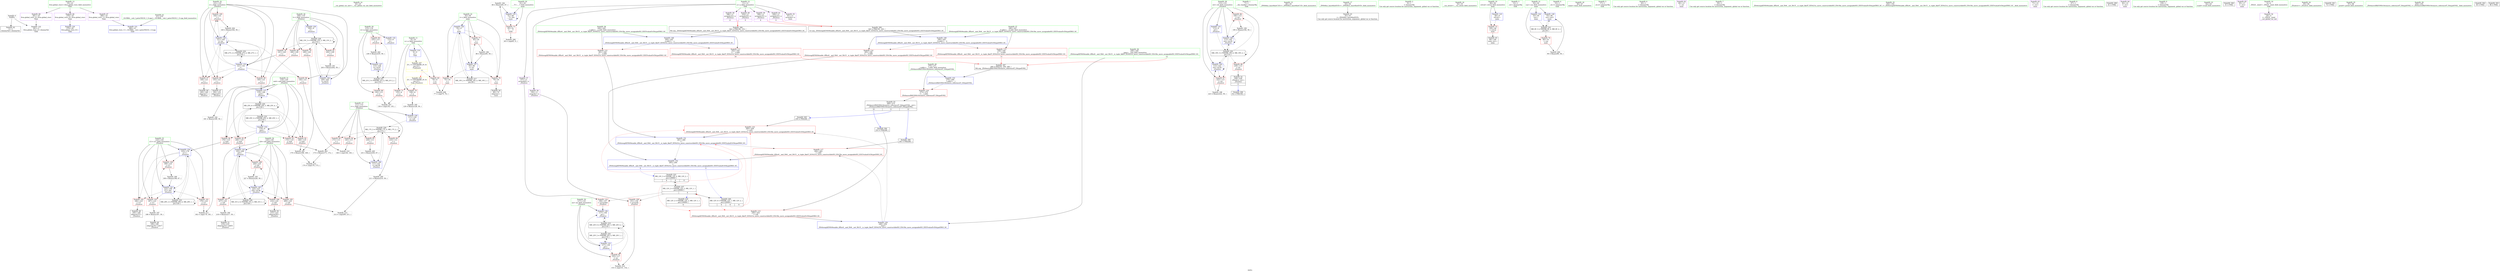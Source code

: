 digraph "SVFG" {
	label="SVFG";

	Node0x557ee43d3480 [shape=record,color=grey,label="{NodeID: 0\nNullPtr}"];
	Node0x557ee43d3480 -> Node0x557ee43f6920[style=solid];
	Node0x557ee43d3480 -> Node0x557ee43fcbe0[style=solid];
	Node0x557ee43f6f30 [shape=record,color=red,label="{NodeID: 97\n148\<--121\n\<--i\n_Z5solvev\n}"];
	Node0x557ee43f6f30 -> Node0x557ee43f6cc0[style=solid];
	Node0x557ee43e25d0 [shape=record,color=green,label="{NodeID: 14\n24\<--25\n__cxx_global_var_init\<--__cxx_global_var_init_field_insensitive\n}"];
	Node0x557ee43fa9d0 [shape=record,color=grey,label="{NodeID: 194\n66 = Binary(65, 67, )\n}"];
	Node0x557ee43fa9d0 -> Node0x557ee43fce80[style=solid];
	Node0x557ee43f7a90 [shape=record,color=red,label="{NodeID: 111\n252\<--244\n\<--__a.addr\n_ZSt4swapIiENSt9enable_ifIXsr6__and_ISt6__not_ISt15__is_tuple_likeIT_EESt21is_move_constructibleIS3_ESt18is_move_assignableIS3_EEE5valueEvE4typeERS3_SC_\n|{<s0>10}}"];
	Node0x557ee43f7a90:s0 -> Node0x557ee44290b0[style=solid,color=red];
	Node0x557ee43f5d30 [shape=record,color=green,label="{NodeID: 28\n113\<--114\nret\<--ret_field_insensitive\n_Z5solvev\n}"];
	Node0x557ee43f5d30 -> Node0x557ee43f9df0[style=solid];
	Node0x557ee43f5d30 -> Node0x557ee43f9ec0[style=solid];
	Node0x557ee43f5d30 -> Node0x557ee43f9f90[style=solid];
	Node0x557ee43f5d30 -> Node0x557ee43fd360[style=solid];
	Node0x557ee43f5d30 -> Node0x557ee43fdab0[style=solid];
	Node0x557ee43f5d30 -> Node0x557ee43fddf0[style=solid];
	Node0x557ee4403320 [shape=record,color=grey,label="{NodeID: 208\n69 = cmp(65, 9, )\n}"];
	Node0x557ee43fce80 [shape=record,color=blue,label="{NodeID: 125\n51\<--66\n___T\<--dec\nmain\n}"];
	Node0x557ee43fce80 -> Node0x557ee43f9360[style=dashed];
	Node0x557ee43fce80 -> Node0x557ee43fce80[style=dashed];
	Node0x557ee43f6920 [shape=record,color=black,label="{NodeID: 42\n2\<--3\ndummyVal\<--dummyVal\n}"];
	Node0x557ee4426cf0 [shape=record,color=black,label="{NodeID: 305\n259 = PHI(268, )\n}"];
	Node0x557ee4426cf0 -> Node0x557ee43fc670[style=solid];
	Node0x557ee43fd9e0 [shape=record,color=blue,label="{NodeID: 139\n123\<--176\ni11\<--\n_Z5solvev\n}"];
	Node0x557ee43fd9e0 -> Node0x557ee43f7270[style=dashed];
	Node0x557ee43fd9e0 -> Node0x557ee43f7340[style=dashed];
	Node0x557ee43fd9e0 -> Node0x557ee43f7410[style=dashed];
	Node0x557ee43fd9e0 -> Node0x557ee43f74e0[style=dashed];
	Node0x557ee43fd9e0 -> Node0x557ee43fdb80[style=dashed];
	Node0x557ee43fd9e0 -> Node0x557ee4411d20[style=dashed];
	Node0x557ee43f8500 [shape=record,color=purple,label="{NodeID: 56\n150\<--11\narrayidx\<--x\n_Z5solvev\n}"];
	Node0x557ee43f8500 -> Node0x557ee43f78f0[style=solid];
	Node0x557ee4412220 [shape=record,color=black,label="{NodeID: 236\nMR_31V_2 = PHI(MR_31V_3, MR_31V_1, )\npts\{126 \}\n}"];
	Node0x557ee4412220 -> Node0x557ee43fdd20[style=dashed];
	Node0x557ee4412220 -> Node0x557ee4412220[style=dashed];
	Node0x557ee43fe540 [shape=record,color=blue,label="{NodeID: 153\n270\<--269\n__t.addr\<--__t\n_ZSt4moveIRiEONSt16remove_referenceIT_E4typeEOS2_\n}"];
	Node0x557ee43fe540 -> Node0x557ee43fc810[style=dashed];
	Node0x557ee43f90f0 [shape=record,color=red,label="{NodeID: 70\n128\<--8\n\<--n\n_Z5solvev\n}"];
	Node0x557ee43f90f0 -> Node0x557ee43fab50[style=solid];
	Node0x557ee43f9c50 [shape=record,color=red,label="{NodeID: 84\n210\<--111\n\<--r\n_Z5solvev\n}"];
	Node0x557ee43f9c50 -> Node0x557ee43fb2d0[style=solid];
	Node0x557ee43d3a70 [shape=record,color=green,label="{NodeID: 1\n7\<--1\n__dso_handle\<--dummyObj\nGlob }"];
	Node0x557ee43f7000 [shape=record,color=red,label="{NodeID: 98\n155\<--121\n\<--i\n_Z5solvev\n}"];
	Node0x557ee43f7000 -> Node0x557ee43f6d90[style=solid];
	Node0x557ee43f5180 [shape=record,color=green,label="{NodeID: 15\n28\<--29\n_ZNSt8ios_base4InitC1Ev\<--_ZNSt8ios_base4InitC1Ev_field_insensitive\n}"];
	Node0x557ee43fab50 [shape=record,color=grey,label="{NodeID: 195\n129 = Binary(128, 59, )\n}"];
	Node0x557ee43fab50 -> Node0x557ee43fd290[style=solid];
	Node0x557ee43f7b60 [shape=record,color=red,label="{NodeID: 112\n261\<--244\n\<--__a.addr\n_ZSt4swapIiENSt9enable_ifIXsr6__and_ISt6__not_ISt15__is_tuple_likeIT_EESt21is_move_constructibleIS3_ESt18is_move_assignableIS3_EEE5valueEvE4typeERS3_SC_\n}"];
	Node0x557ee43f7b60 -> Node0x557ee43fe3a0[style=solid];
	Node0x557ee43f5e00 [shape=record,color=green,label="{NodeID: 29\n115\<--116\nii\<--ii_field_insensitive\n_Z5solvev\n}"];
	Node0x557ee43f5e00 -> Node0x557ee43fa060[style=solid];
	Node0x557ee43f5e00 -> Node0x557ee43fa130[style=solid];
	Node0x557ee43f5e00 -> Node0x557ee43fd430[style=solid];
	Node0x557ee43f5e00 -> Node0x557ee43fe060[style=solid];
	Node0x557ee44034a0 [shape=record,color=grey,label="{NodeID: 209\n77 = cmp(75, 76, )\n}"];
	Node0x557ee43fcf50 [shape=record,color=blue,label="{NodeID: 126\n55\<--9\ni\<--\nmain\n}"];
	Node0x557ee43fcf50 -> Node0x557ee43f9500[style=dashed];
	Node0x557ee43fcf50 -> Node0x557ee43f95d0[style=dashed];
	Node0x557ee43fcf50 -> Node0x557ee43f96a0[style=dashed];
	Node0x557ee43fcf50 -> Node0x557ee43fd020[style=dashed];
	Node0x557ee43fcf50 -> Node0x557ee440bf20[style=dashed];
	Node0x557ee43f6a20 [shape=record,color=black,label="{NodeID: 43\n32\<--33\n\<--_ZNSt8ios_base4InitD1Ev\nCan only get source location for instruction, argument, global var or function.}"];
	Node0x557ee4428fe0 [shape=record,color=black,label="{NodeID: 306\n263 = PHI(268, )\n}"];
	Node0x557ee4428fe0 -> Node0x557ee43fc740[style=solid];
	Node0x557ee440dd20 [shape=record,color=black,label="{NodeID: 223\nMR_12V_3 = PHI(MR_12V_4, MR_12V_2, )\npts\{120000 \}\n|{|<s1>8|<s2>8|<s3>8}}"];
	Node0x557ee440dd20 -> Node0x557ee4412720[style=dashed];
	Node0x557ee440dd20:s1 -> Node0x557ee43f7dd0[style=dashed,color=red];
	Node0x557ee440dd20:s2 -> Node0x557ee43fc670[style=dashed,color=red];
	Node0x557ee440dd20:s3 -> Node0x557ee43fe3a0[style=dashed,color=red];
	Node0x557ee43fdab0 [shape=record,color=blue,label="{NodeID: 140\n113\<--195\nret\<--inc20\n_Z5solvev\n}"];
	Node0x557ee43fdab0 -> Node0x557ee43f9df0[style=dashed];
	Node0x557ee43fdab0 -> Node0x557ee43fdab0[style=dashed];
	Node0x557ee43fdab0 -> Node0x557ee4410020[style=dashed];
	Node0x557ee43f85d0 [shape=record,color=purple,label="{NodeID: 57\n157\<--11\narrayidx6\<--x\n_Z5solvev\n}"];
	Node0x557ee43f85d0 -> Node0x557ee43f79c0[style=solid];
	Node0x557ee4412720 [shape=record,color=black,label="{NodeID: 237\nMR_12V_2 = PHI(MR_12V_5, MR_12V_1, )\npts\{120000 \}\n|{|<s4>6}}"];
	Node0x557ee4412720 -> Node0x557ee43f78f0[style=dashed];
	Node0x557ee4412720 -> Node0x557ee43f79c0[style=dashed];
	Node0x557ee4412720 -> Node0x557ee440dd20[style=dashed];
	Node0x557ee4412720 -> Node0x557ee4413620[style=dashed];
	Node0x557ee4412720:s4 -> Node0x557ee440c420[style=dashed,color=blue];
	Node0x557ee43f91c0 [shape=record,color=red,label="{NodeID: 71\n135\<--8\n\<--n\n_Z5solvev\n}"];
	Node0x557ee43f91c0 -> Node0x557ee44031a0[style=solid];
	Node0x557ee43f9d20 [shape=record,color=red,label="{NodeID: 85\n230\<--111\n\<--r\n_Z5solvev\n}"];
	Node0x557ee43f9d20 -> Node0x557ee4402ea0[style=solid];
	Node0x557ee43d3b00 [shape=record,color=green,label="{NodeID: 2\n9\<--1\n\<--dummyObj\nCan only get source location for instruction, argument, global var or function.}"];
	Node0x557ee43f70d0 [shape=record,color=red,label="{NodeID: 99\n160\<--121\n\<--i\n_Z5solvev\n}"];
	Node0x557ee43f70d0 -> Node0x557ee43fd840[style=solid];
	Node0x557ee43f5250 [shape=record,color=green,label="{NodeID: 16\n34\<--35\n__cxa_atexit\<--__cxa_atexit_field_insensitive\n}"];
	Node0x557ee43facd0 [shape=record,color=grey,label="{NodeID: 196\n86 = Binary(85, 59, )\n}"];
	Node0x557ee43facd0 -> Node0x557ee43fd020[style=solid];
	Node0x557ee43f7c30 [shape=record,color=red,label="{NodeID: 113\n258\<--246\n\<--__b.addr\n_ZSt4swapIiENSt9enable_ifIXsr6__and_ISt6__not_ISt15__is_tuple_likeIT_EESt21is_move_constructibleIS3_ESt18is_move_assignableIS3_EEE5valueEvE4typeERS3_SC_\n|{<s0>11}}"];
	Node0x557ee43f7c30:s0 -> Node0x557ee44290b0[style=solid,color=red];
	Node0x557ee43f5ed0 [shape=record,color=green,label="{NodeID: 30\n117\<--118\nmi\<--mi_field_insensitive\n_Z5solvev\n}"];
	Node0x557ee43f5ed0 -> Node0x557ee43fa200[style=solid];
	Node0x557ee43f5ed0 -> Node0x557ee43fd500[style=solid];
	Node0x557ee43f5ed0 -> Node0x557ee43fd770[style=solid];
	Node0x557ee4403620 [shape=record,color=grey,label="{NodeID: 210\n146 = cmp(144, 145, )\n}"];
	Node0x557ee43fd020 [shape=record,color=blue,label="{NodeID: 127\n55\<--86\ni\<--inc\nmain\n}"];
	Node0x557ee43fd020 -> Node0x557ee43f9500[style=dashed];
	Node0x557ee43fd020 -> Node0x557ee43f95d0[style=dashed];
	Node0x557ee43fd020 -> Node0x557ee43f96a0[style=dashed];
	Node0x557ee43fd020 -> Node0x557ee43fd020[style=dashed];
	Node0x557ee43fd020 -> Node0x557ee440bf20[style=dashed];
	Node0x557ee43f6b20 [shape=record,color=black,label="{NodeID: 44\n80\<--79\nidxprom\<--\nmain\n}"];
	Node0x557ee44290b0 [shape=record,color=black,label="{NodeID: 307\n269 = PHI(252, 258, 248, )\n0th arg _ZSt4moveIRiEONSt16remove_referenceIT_E4typeEOS2_ }"];
	Node0x557ee44290b0 -> Node0x557ee43fe540[style=solid];
	Node0x557ee43fdb80 [shape=record,color=blue,label="{NodeID: 141\n123\<--199\ni11\<--dec\n_Z5solvev\n}"];
	Node0x557ee43fdb80 -> Node0x557ee43f7270[style=dashed];
	Node0x557ee43fdb80 -> Node0x557ee43f7340[style=dashed];
	Node0x557ee43fdb80 -> Node0x557ee43f7410[style=dashed];
	Node0x557ee43fdb80 -> Node0x557ee43f74e0[style=dashed];
	Node0x557ee43fdb80 -> Node0x557ee43fdb80[style=dashed];
	Node0x557ee43fdb80 -> Node0x557ee4411d20[style=dashed];
	Node0x557ee43f86a0 [shape=record,color=purple,label="{NodeID: 58\n186\<--11\narrayidx16\<--x\n_Z5solvev\n|{<s0>8}}"];
	Node0x557ee43f86a0:s0 -> Node0x557ee4429360[style=solid,color=red];
	Node0x557ee43f9290 [shape=record,color=red,label="{NodeID: 72\n100\<--49\n\<--retval\nmain\n}"];
	Node0x557ee43f9290 -> Node0x557ee43f6bf0[style=solid];
	Node0x557ee43f9df0 [shape=record,color=red,label="{NodeID: 86\n194\<--113\n\<--ret\n_Z5solvev\n}"];
	Node0x557ee43f9df0 -> Node0x557ee43fb150[style=solid];
	Node0x557ee43e7be0 [shape=record,color=green,label="{NodeID: 3\n13\<--1\n.str\<--dummyObj\nGlob }"];
	Node0x557ee43f71a0 [shape=record,color=red,label="{NodeID: 100\n164\<--121\n\<--i\n_Z5solvev\n}"];
	Node0x557ee43f71a0 -> Node0x557ee4402d20[style=solid];
	Node0x557ee43f5350 [shape=record,color=green,label="{NodeID: 17\n33\<--39\n_ZNSt8ios_base4InitD1Ev\<--_ZNSt8ios_base4InitD1Ev_field_insensitive\n}"];
	Node0x557ee43f5350 -> Node0x557ee43f6a20[style=solid];
	Node0x557ee43fae50 [shape=record,color=grey,label="{NodeID: 197\n188 = Binary(187, 59, )\n}"];
	Node0x557ee43fae50 -> Node0x557ee43f7f50[style=solid];
	Node0x557ee43f7d00 [shape=record,color=red,label="{NodeID: 114\n265\<--246\n\<--__b.addr\n_ZSt4swapIiENSt9enable_ifIXsr6__and_ISt6__not_ISt15__is_tuple_likeIT_EESt21is_move_constructibleIS3_ESt18is_move_assignableIS3_EEE5valueEvE4typeERS3_SC_\n}"];
	Node0x557ee43f7d00 -> Node0x557ee43fe470[style=solid];
	Node0x557ee43f5fa0 [shape=record,color=green,label="{NodeID: 31\n119\<--120\nmid\<--mid_field_insensitive\n_Z5solvev\n}"];
	Node0x557ee43f5fa0 -> Node0x557ee43fa2d0[style=solid];
	Node0x557ee43f5fa0 -> Node0x557ee43fa3a0[style=solid];
	Node0x557ee43f5fa0 -> Node0x557ee43fa470[style=solid];
	Node0x557ee43f5fa0 -> Node0x557ee43fa540[style=solid];
	Node0x557ee43f5fa0 -> Node0x557ee43fd5d0[style=solid];
	Node0x557ee43f5fa0 -> Node0x557ee43fd840[style=solid];
	Node0x557ee44037a0 [shape=record,color=grey,label="{NodeID: 211\n182 = cmp(179, 181, )\n}"];
	Node0x557ee43fd0f0 [shape=record,color=blue,label="{NodeID: 128\n53\<--90\ncas\<--inc3\nmain\n}"];
	Node0x557ee43fd0f0 -> Node0x557ee440ba20[style=dashed];
	Node0x557ee43f6bf0 [shape=record,color=black,label="{NodeID: 45\n48\<--100\nmain_ret\<--\nmain\n}"];
	Node0x557ee4429360 [shape=record,color=black,label="{NodeID: 308\n242 = PHI(186, 216, )\n0th arg _ZSt4swapIiENSt9enable_ifIXsr6__and_ISt6__not_ISt15__is_tuple_likeIT_EESt21is_move_constructibleIS3_ESt18is_move_assignableIS3_EEE5valueEvE4typeERS3_SC_ }"];
	Node0x557ee4429360 -> Node0x557ee43fe130[style=solid];
	Node0x557ee43fdc50 [shape=record,color=blue,label="{NodeID: 142\n109\<--203\nl\<--inc23\n_Z5solvev\n}"];
	Node0x557ee43fdc50 -> Node0x557ee440f620[style=dashed];
	Node0x557ee43f8770 [shape=record,color=purple,label="{NodeID: 59\n190\<--11\narrayidx19\<--x\n_Z5solvev\n|{<s0>8}}"];
	Node0x557ee43f8770:s0 -> Node0x557ee44294b0[style=solid,color=red];
	Node0x557ee43f9360 [shape=record,color=red,label="{NodeID: 73\n65\<--51\n\<--___T\nmain\n}"];
	Node0x557ee43f9360 -> Node0x557ee43fa9d0[style=solid];
	Node0x557ee43f9360 -> Node0x557ee4403320[style=solid];
	Node0x557ee4416740 [shape=record,color=yellow,style=double,label="{NodeID: 253\n2V_1 = ENCHI(MR_2V_0)\npts\{10 \}\nFun[_Z5solvev]}"];
	Node0x557ee4416740 -> Node0x557ee43f90f0[style=dashed];
	Node0x557ee4416740 -> Node0x557ee43f91c0[style=dashed];
	Node0x557ee43f9ec0 [shape=record,color=red,label="{NodeID: 87\n222\<--113\n\<--ret\n_Z5solvev\n}"];
	Node0x557ee43f9ec0 -> Node0x557ee43fafd0[style=solid];
	Node0x557ee43e7c70 [shape=record,color=green,label="{NodeID: 4\n15\<--1\n.str.1\<--dummyObj\nGlob }"];
	Node0x557ee43f7270 [shape=record,color=red,label="{NodeID: 101\n179\<--123\n\<--i11\n_Z5solvev\n}"];
	Node0x557ee43f7270 -> Node0x557ee44037a0[style=solid];
	Node0x557ee43f5450 [shape=record,color=green,label="{NodeID: 18\n46\<--47\nmain\<--main_field_insensitive\n}"];
	Node0x557ee43fafd0 [shape=record,color=grey,label="{NodeID: 198\n223 = Binary(222, 59, )\n}"];
	Node0x557ee43fafd0 -> Node0x557ee43fddf0[style=solid];
	Node0x557ee43f7dd0 [shape=record,color=red,label="{NodeID: 115\n256\<--253\n\<--call\n_ZSt4swapIiENSt9enable_ifIXsr6__and_ISt6__not_ISt15__is_tuple_likeIT_EESt21is_move_constructibleIS3_ESt18is_move_assignableIS3_EEE5valueEvE4typeERS3_SC_\n}"];
	Node0x557ee43f7dd0 -> Node0x557ee43fe2d0[style=solid];
	Node0x557ee43f6070 [shape=record,color=green,label="{NodeID: 32\n121\<--122\ni\<--i_field_insensitive\n_Z5solvev\n}"];
	Node0x557ee43f6070 -> Node0x557ee43f6e60[style=solid];
	Node0x557ee43f6070 -> Node0x557ee43f6f30[style=solid];
	Node0x557ee43f6070 -> Node0x557ee43f7000[style=solid];
	Node0x557ee43f6070 -> Node0x557ee43f70d0[style=solid];
	Node0x557ee43f6070 -> Node0x557ee43f71a0[style=solid];
	Node0x557ee43f6070 -> Node0x557ee43fd6a0[style=solid];
	Node0x557ee43f6070 -> Node0x557ee43fd910[style=solid];
	Node0x557ee4403920 [shape=record,color=grey,label="{NodeID: 212\n174 = cmp(170, 173, )\n}"];
	Node0x557ee43fd1c0 [shape=record,color=blue,label="{NodeID: 129\n109\<--9\nl\<--\n_Z5solvev\n}"];
	Node0x557ee43fd1c0 -> Node0x557ee440f620[style=dashed];
	Node0x557ee43f6cc0 [shape=record,color=black,label="{NodeID: 46\n149\<--148\nidxprom\<--\n_Z5solvev\n}"];
	Node0x557ee44294b0 [shape=record,color=black,label="{NodeID: 309\n243 = PHI(190, 220, )\n1st arg _ZSt4swapIiENSt9enable_ifIXsr6__and_ISt6__not_ISt15__is_tuple_likeIT_EESt21is_move_constructibleIS3_ESt18is_move_assignableIS3_EEE5valueEvE4typeERS3_SC_ }"];
	Node0x557ee44294b0 -> Node0x557ee43fe200[style=solid];
	Node0x557ee43fdd20 [shape=record,color=blue,label="{NodeID: 143\n125\<--206\ni24\<--\n_Z5solvev\n}"];
	Node0x557ee43fdd20 -> Node0x557ee43f75b0[style=dashed];
	Node0x557ee43fdd20 -> Node0x557ee43f7680[style=dashed];
	Node0x557ee43fdd20 -> Node0x557ee43f7750[style=dashed];
	Node0x557ee43fdd20 -> Node0x557ee43f7820[style=dashed];
	Node0x557ee43fdd20 -> Node0x557ee43fdec0[style=dashed];
	Node0x557ee43fdd20 -> Node0x557ee4412220[style=dashed];
	Node0x557ee43f8840 [shape=record,color=purple,label="{NodeID: 60\n216\<--11\narrayidx30\<--x\n_Z5solvev\n|{<s0>9}}"];
	Node0x557ee43f8840:s0 -> Node0x557ee4429360[style=solid,color=red];
	Node0x557ee4413620 [shape=record,color=black,label="{NodeID: 240\nMR_12V_6 = PHI(MR_12V_7, MR_12V_2, )\npts\{120000 \}\n|{|<s1>9|<s2>9|<s3>9}}"];
	Node0x557ee4413620 -> Node0x557ee4412720[style=dashed];
	Node0x557ee4413620:s1 -> Node0x557ee43f7dd0[style=dashed,color=red];
	Node0x557ee4413620:s2 -> Node0x557ee43fc670[style=dashed,color=red];
	Node0x557ee4413620:s3 -> Node0x557ee43fe3a0[style=dashed,color=red];
	Node0x557ee43f9430 [shape=record,color=red,label="{NodeID: 74\n89\<--53\n\<--cas\nmain\n}"];
	Node0x557ee43f9430 -> Node0x557ee4403020[style=solid];
	Node0x557ee43f9f90 [shape=record,color=red,label="{NodeID: 88\n239\<--113\n\<--ret\n_Z5solvev\n}"];
	Node0x557ee43f9f90 -> Node0x557ee43f81c0[style=solid];
	Node0x557ee43e7d00 [shape=record,color=green,label="{NodeID: 5\n17\<--1\n.str.2\<--dummyObj\nGlob }"];
	Node0x557ee43f7340 [shape=record,color=red,label="{NodeID: 102\n184\<--123\n\<--i11\n_Z5solvev\n}"];
	Node0x557ee43f7340 -> Node0x557ee43f7e80[style=solid];
	Node0x557ee43f5550 [shape=record,color=green,label="{NodeID: 19\n49\<--50\nretval\<--retval_field_insensitive\nmain\n}"];
	Node0x557ee43f5550 -> Node0x557ee43f9290[style=solid];
	Node0x557ee43f5550 -> Node0x557ee43fcce0[style=solid];
	Node0x557ee43fb150 [shape=record,color=grey,label="{NodeID: 199\n195 = Binary(194, 59, )\n}"];
	Node0x557ee43fb150 -> Node0x557ee43fdab0[style=solid];
	Node0x557ee43fc670 [shape=record,color=red,label="{NodeID: 116\n260\<--259\n\<--call1\n_ZSt4swapIiENSt9enable_ifIXsr6__and_ISt6__not_ISt15__is_tuple_likeIT_EESt21is_move_constructibleIS3_ESt18is_move_assignableIS3_EEE5valueEvE4typeERS3_SC_\n}"];
	Node0x557ee43fc670 -> Node0x557ee43fe3a0[style=solid];
	Node0x557ee43f6140 [shape=record,color=green,label="{NodeID: 33\n123\<--124\ni11\<--i11_field_insensitive\n_Z5solvev\n}"];
	Node0x557ee43f6140 -> Node0x557ee43f7270[style=solid];
	Node0x557ee43f6140 -> Node0x557ee43f7340[style=solid];
	Node0x557ee43f6140 -> Node0x557ee43f7410[style=solid];
	Node0x557ee43f6140 -> Node0x557ee43f74e0[style=solid];
	Node0x557ee43f6140 -> Node0x557ee43fd9e0[style=solid];
	Node0x557ee43f6140 -> Node0x557ee43fdb80[style=solid];
	Node0x557ee4403aa0 [shape=record,color=grey,label="{NodeID: 213\n212 = cmp(209, 211, )\n}"];
	Node0x557ee43fd290 [shape=record,color=blue,label="{NodeID: 130\n111\<--129\nr\<--sub\n_Z5solvev\n}"];
	Node0x557ee43fd290 -> Node0x557ee440fb20[style=dashed];
	Node0x557ee43f6d90 [shape=record,color=black,label="{NodeID: 47\n156\<--155\nidxprom5\<--\n_Z5solvev\n}"];
	Node0x557ee43fddf0 [shape=record,color=blue,label="{NodeID: 144\n113\<--223\nret\<--inc34\n_Z5solvev\n}"];
	Node0x557ee43fddf0 -> Node0x557ee43f9ec0[style=dashed];
	Node0x557ee43fddf0 -> Node0x557ee43fddf0[style=dashed];
	Node0x557ee43fddf0 -> Node0x557ee4410020[style=dashed];
	Node0x557ee43f8910 [shape=record,color=purple,label="{NodeID: 61\n220\<--11\narrayidx33\<--x\n_Z5solvev\n|{<s0>9}}"];
	Node0x557ee43f8910:s0 -> Node0x557ee44294b0[style=solid,color=red];
	Node0x557ee43f9500 [shape=record,color=red,label="{NodeID: 75\n75\<--55\n\<--i\nmain\n}"];
	Node0x557ee43f9500 -> Node0x557ee44034a0[style=solid];
	Node0x557ee43fa060 [shape=record,color=red,label="{NodeID: 89\n134\<--115\n\<--ii\n_Z5solvev\n}"];
	Node0x557ee43fa060 -> Node0x557ee44031a0[style=solid];
	Node0x557ee43e7dc0 [shape=record,color=green,label="{NodeID: 6\n20\<--1\n\<--dummyObj\nCan only get source location for instruction, argument, global var or function.}"];
	Node0x557ee43f7410 [shape=record,color=red,label="{NodeID: 103\n187\<--123\n\<--i11\n_Z5solvev\n}"];
	Node0x557ee43f7410 -> Node0x557ee43fae50[style=solid];
	Node0x557ee43f5620 [shape=record,color=green,label="{NodeID: 20\n51\<--52\n___T\<--___T_field_insensitive\nmain\n}"];
	Node0x557ee43f5620 -> Node0x557ee43f9360[style=solid];
	Node0x557ee43f5620 -> Node0x557ee43fce80[style=solid];
	Node0x557ee43fb2d0 [shape=record,color=grey,label="{NodeID: 200\n211 = Binary(210, 59, )\n}"];
	Node0x557ee43fb2d0 -> Node0x557ee4403aa0[style=solid];
	Node0x557ee43fc740 [shape=record,color=red,label="{NodeID: 117\n264\<--263\n\<--call2\n_ZSt4swapIiENSt9enable_ifIXsr6__and_ISt6__not_ISt15__is_tuple_likeIT_EESt21is_move_constructibleIS3_ESt18is_move_assignableIS3_EEE5valueEvE4typeERS3_SC_\n}"];
	Node0x557ee43fc740 -> Node0x557ee43fe470[style=solid];
	Node0x557ee43f6210 [shape=record,color=green,label="{NodeID: 34\n125\<--126\ni24\<--i24_field_insensitive\n_Z5solvev\n}"];
	Node0x557ee43f6210 -> Node0x557ee43f75b0[style=solid];
	Node0x557ee43f6210 -> Node0x557ee43f7680[style=solid];
	Node0x557ee43f6210 -> Node0x557ee43f7750[style=solid];
	Node0x557ee43f6210 -> Node0x557ee43f7820[style=solid];
	Node0x557ee43f6210 -> Node0x557ee43fdd20[style=solid];
	Node0x557ee43f6210 -> Node0x557ee43fdec0[style=solid];
	Node0x557ee4403c20 [shape=record,color=grey,label="{NodeID: 214\n153 = cmp(151, 152, )\n}"];
	Node0x557ee43fd360 [shape=record,color=blue,label="{NodeID: 131\n113\<--9\nret\<--\n_Z5solvev\n}"];
	Node0x557ee43fd360 -> Node0x557ee4410020[style=dashed];
	Node0x557ee43f7e80 [shape=record,color=black,label="{NodeID: 48\n185\<--184\nidxprom15\<--\n_Z5solvev\n}"];
	Node0x557ee440f620 [shape=record,color=black,label="{NodeID: 228\nMR_15V_3 = PHI(MR_15V_5, MR_15V_2, )\npts\{110 \}\n}"];
	Node0x557ee440f620 -> Node0x557ee43f9770[style=dashed];
	Node0x557ee440f620 -> Node0x557ee43f9840[style=dashed];
	Node0x557ee440f620 -> Node0x557ee43f9910[style=dashed];
	Node0x557ee440f620 -> Node0x557ee43f99e0[style=dashed];
	Node0x557ee440f620 -> Node0x557ee43fdc50[style=dashed];
	Node0x557ee440f620 -> Node0x557ee440f620[style=dashed];
	Node0x557ee43fdec0 [shape=record,color=blue,label="{NodeID: 145\n125\<--227\ni24\<--inc36\n_Z5solvev\n}"];
	Node0x557ee43fdec0 -> Node0x557ee43f75b0[style=dashed];
	Node0x557ee43fdec0 -> Node0x557ee43f7680[style=dashed];
	Node0x557ee43fdec0 -> Node0x557ee43f7750[style=dashed];
	Node0x557ee43fdec0 -> Node0x557ee43f7820[style=dashed];
	Node0x557ee43fdec0 -> Node0x557ee43fdec0[style=dashed];
	Node0x557ee43fdec0 -> Node0x557ee4412220[style=dashed];
	Node0x557ee43f89e0 [shape=record,color=purple,label="{NodeID: 62\n60\<--13\n\<--.str\nmain\n}"];
	Node0x557ee43f95d0 [shape=record,color=red,label="{NodeID: 76\n79\<--55\n\<--i\nmain\n}"];
	Node0x557ee43f95d0 -> Node0x557ee43f6b20[style=solid];
	Node0x557ee43fa130 [shape=record,color=red,label="{NodeID: 90\n235\<--115\n\<--ii\n_Z5solvev\n}"];
	Node0x557ee43fa130 -> Node0x557ee4402a60[style=solid];
	Node0x557ee43e7e80 [shape=record,color=green,label="{NodeID: 7\n59\<--1\n\<--dummyObj\nCan only get source location for instruction, argument, global var or function.}"];
	Node0x557ee43f74e0 [shape=record,color=red,label="{NodeID: 104\n198\<--123\n\<--i11\n_Z5solvev\n}"];
	Node0x557ee43f74e0 -> Node0x557ee4400690[style=solid];
	Node0x557ee43f56f0 [shape=record,color=green,label="{NodeID: 21\n53\<--54\ncas\<--cas_field_insensitive\nmain\n}"];
	Node0x557ee43f56f0 -> Node0x557ee43f9430[style=solid];
	Node0x557ee43f56f0 -> Node0x557ee43fcdb0[style=solid];
	Node0x557ee43f56f0 -> Node0x557ee43fd0f0[style=solid];
	Node0x557ee43fb450 [shape=record,color=grey,label="{NodeID: 201\n170 = Binary(168, 169, )\n}"];
	Node0x557ee43fb450 -> Node0x557ee4403920[style=solid];
	Node0x557ee43fc810 [shape=record,color=red,label="{NodeID: 118\n273\<--270\n\<--__t.addr\n_ZSt4moveIRiEONSt16remove_referenceIT_E4typeEOS2_\n}"];
	Node0x557ee43fc810 -> Node0x557ee43f8290[style=solid];
	Node0x557ee43f62e0 [shape=record,color=green,label="{NodeID: 35\n192\<--193\n_ZSt4swapIiENSt9enable_ifIXsr6__and_ISt6__not_ISt15__is_tuple_likeIT_EESt21is_move_constructibleIS3_ESt18is_move_assignableIS3_EEE5valueEvE4typeERS3_SC_\<--_ZSt4swapIiENSt9enable_ifIXsr6__and_ISt6__not_ISt15__is_tuple_likeIT_EESt21is_move_constructibleIS3_ESt18is_move_assignableIS3_EEE5valueEvE4typeERS3_SC__field_insensitive\n}"];
	Node0x557ee4427130 [shape=record,color=black,label="{NodeID: 298\n92 = PHI(108, )\n}"];
	Node0x557ee43fd430 [shape=record,color=blue,label="{NodeID: 132\n115\<--9\nii\<--\n_Z5solvev\n}"];
	Node0x557ee43fd430 -> Node0x557ee4410520[style=dashed];
	Node0x557ee43f7f50 [shape=record,color=black,label="{NodeID: 49\n189\<--188\nidxprom18\<--sub17\n_Z5solvev\n}"];
	Node0x557ee440fb20 [shape=record,color=black,label="{NodeID: 229\nMR_17V_3 = PHI(MR_17V_4, MR_17V_2, )\npts\{112 \}\n}"];
	Node0x557ee440fb20 -> Node0x557ee43f9ab0[style=dashed];
	Node0x557ee440fb20 -> Node0x557ee43f9b80[style=dashed];
	Node0x557ee440fb20 -> Node0x557ee43f9c50[style=dashed];
	Node0x557ee440fb20 -> Node0x557ee43f9d20[style=dashed];
	Node0x557ee440fb20 -> Node0x557ee43fdf90[style=dashed];
	Node0x557ee440fb20 -> Node0x557ee440fb20[style=dashed];
	Node0x557ee43fdf90 [shape=record,color=blue,label="{NodeID: 146\n111\<--231\nr\<--dec38\n_Z5solvev\n}"];
	Node0x557ee43fdf90 -> Node0x557ee440fb20[style=dashed];
	Node0x557ee43f8ab0 [shape=record,color=purple,label="{NodeID: 63\n71\<--15\n\<--.str.1\nmain\n}"];
	Node0x557ee43f96a0 [shape=record,color=red,label="{NodeID: 77\n85\<--55\n\<--i\nmain\n}"];
	Node0x557ee43f96a0 -> Node0x557ee43facd0[style=solid];
	Node0x557ee43fa200 [shape=record,color=red,label="{NodeID: 91\n152\<--117\n\<--mi\n_Z5solvev\n}"];
	Node0x557ee43fa200 -> Node0x557ee4403c20[style=solid];
	Node0x557ee43e2050 [shape=record,color=green,label="{NodeID: 8\n67\<--1\n\<--dummyObj\nCan only get source location for instruction, argument, global var or function.}"];
	Node0x557ee43f75b0 [shape=record,color=red,label="{NodeID: 105\n209\<--125\n\<--i24\n_Z5solvev\n}"];
	Node0x557ee43f75b0 -> Node0x557ee4403aa0[style=solid];
	Node0x557ee43f57c0 [shape=record,color=green,label="{NodeID: 22\n55\<--56\ni\<--i_field_insensitive\nmain\n}"];
	Node0x557ee43f57c0 -> Node0x557ee43f9500[style=solid];
	Node0x557ee43f57c0 -> Node0x557ee43f95d0[style=solid];
	Node0x557ee43f57c0 -> Node0x557ee43f96a0[style=solid];
	Node0x557ee43f57c0 -> Node0x557ee43fcf50[style=solid];
	Node0x557ee43f57c0 -> Node0x557ee43fd020[style=solid];
	Node0x557ee4402a60 [shape=record,color=grey,label="{NodeID: 202\n236 = Binary(235, 59, )\n}"];
	Node0x557ee4402a60 -> Node0x557ee43fe060[style=solid];
	Node0x557ee43fc8e0 [shape=record,color=blue,label="{NodeID: 119\n8\<--9\nn\<--\nGlob }"];
	Node0x557ee43fc8e0 -> Node0x557ee427d7c0[style=dashed];
	Node0x557ee43f63e0 [shape=record,color=green,label="{NodeID: 36\n244\<--245\n__a.addr\<--__a.addr_field_insensitive\n_ZSt4swapIiENSt9enable_ifIXsr6__and_ISt6__not_ISt15__is_tuple_likeIT_EESt21is_move_constructibleIS3_ESt18is_move_assignableIS3_EEE5valueEvE4typeERS3_SC_\n}"];
	Node0x557ee43f63e0 -> Node0x557ee43f7a90[style=solid];
	Node0x557ee43f63e0 -> Node0x557ee43f7b60[style=solid];
	Node0x557ee43f63e0 -> Node0x557ee43fe130[style=solid];
	Node0x557ee418fb00 [shape=record,color=black,label="{NodeID: 299\n61 = PHI()\n}"];
	Node0x557ee440ba20 [shape=record,color=black,label="{NodeID: 216\nMR_8V_3 = PHI(MR_8V_4, MR_8V_2, )\npts\{54 \}\n}"];
	Node0x557ee440ba20 -> Node0x557ee43f9430[style=dashed];
	Node0x557ee440ba20 -> Node0x557ee43fd0f0[style=dashed];
	Node0x557ee43fd500 [shape=record,color=blue,label="{NodeID: 133\n117\<--139\nmi\<--\n_Z5solvev\n}"];
	Node0x557ee43fd500 -> Node0x557ee43fa200[style=dashed];
	Node0x557ee43fd500 -> Node0x557ee43fd770[style=dashed];
	Node0x557ee43fd500 -> Node0x557ee440c920[style=dashed];
	Node0x557ee43fd500 -> Node0x557ee4411230[style=dashed];
	Node0x557ee43f8020 [shape=record,color=black,label="{NodeID: 50\n215\<--214\nidxprom29\<--\n_Z5solvev\n}"];
	Node0x557ee4410020 [shape=record,color=black,label="{NodeID: 230\nMR_19V_3 = PHI(MR_19V_6, MR_19V_2, )\npts\{114 \}\n}"];
	Node0x557ee4410020 -> Node0x557ee43f9df0[style=dashed];
	Node0x557ee4410020 -> Node0x557ee43f9ec0[style=dashed];
	Node0x557ee4410020 -> Node0x557ee43f9f90[style=dashed];
	Node0x557ee4410020 -> Node0x557ee43fdab0[style=dashed];
	Node0x557ee4410020 -> Node0x557ee43fddf0[style=dashed];
	Node0x557ee4410020 -> Node0x557ee4410020[style=dashed];
	Node0x557ee43fe060 [shape=record,color=blue,label="{NodeID: 147\n115\<--236\nii\<--inc41\n_Z5solvev\n}"];
	Node0x557ee43fe060 -> Node0x557ee4410520[style=dashed];
	Node0x557ee43f8b80 [shape=record,color=purple,label="{NodeID: 64\n82\<--15\n\<--.str.1\nmain\n}"];
	Node0x557ee43f9770 [shape=record,color=red,label="{NodeID: 78\n141\<--109\n\<--l\n_Z5solvev\n}"];
	Node0x557ee43f9770 -> Node0x557ee43fd6a0[style=solid];
	Node0x557ee43fa2d0 [shape=record,color=red,label="{NodeID: 92\n168\<--119\n\<--mid\n_Z5solvev\n}"];
	Node0x557ee43fa2d0 -> Node0x557ee43fb450[style=solid];
	Node0x557ee43e2110 [shape=record,color=green,label="{NodeID: 9\n139\<--1\n\<--dummyObj\nCan only get source location for instruction, argument, global var or function.}"];
	Node0x557ee4400690 [shape=record,color=grey,label="{NodeID: 189\n199 = Binary(198, 67, )\n}"];
	Node0x557ee4400690 -> Node0x557ee43fdb80[style=solid];
	Node0x557ee43f7680 [shape=record,color=red,label="{NodeID: 106\n214\<--125\n\<--i24\n_Z5solvev\n}"];
	Node0x557ee43f7680 -> Node0x557ee43f8020[style=solid];
	Node0x557ee43f5890 [shape=record,color=green,label="{NodeID: 23\n62\<--63\nscanf\<--scanf_field_insensitive\n}"];
	Node0x557ee4402ba0 [shape=record,color=grey,label="{NodeID: 203\n173 = Binary(171, 172, )\n}"];
	Node0x557ee4402ba0 -> Node0x557ee4403920[style=solid];
	Node0x557ee43fc9e0 [shape=record,color=blue,label="{NodeID: 120\n279\<--20\nllvm.global_ctors_0\<--\nGlob }"];
	Node0x557ee43f64b0 [shape=record,color=green,label="{NodeID: 37\n246\<--247\n__b.addr\<--__b.addr_field_insensitive\n_ZSt4swapIiENSt9enable_ifIXsr6__and_ISt6__not_ISt15__is_tuple_likeIT_EESt21is_move_constructibleIS3_ESt18is_move_assignableIS3_EEE5valueEvE4typeERS3_SC_\n}"];
	Node0x557ee43f64b0 -> Node0x557ee43f7c30[style=solid];
	Node0x557ee43f64b0 -> Node0x557ee43f7d00[style=solid];
	Node0x557ee43f64b0 -> Node0x557ee43fe200[style=solid];
	Node0x557ee44267c0 [shape=record,color=black,label="{NodeID: 300\n31 = PHI()\n}"];
	Node0x557ee440bf20 [shape=record,color=black,label="{NodeID: 217\nMR_10V_2 = PHI(MR_10V_4, MR_10V_1, )\npts\{56 \}\n}"];
	Node0x557ee440bf20 -> Node0x557ee43fcf50[style=dashed];
	Node0x557ee43fd5d0 [shape=record,color=blue,label="{NodeID: 134\n119\<--9\nmid\<--\n_Z5solvev\n}"];
	Node0x557ee43fd5d0 -> Node0x557ee43fa2d0[style=dashed];
	Node0x557ee43fd5d0 -> Node0x557ee43fa3a0[style=dashed];
	Node0x557ee43fd5d0 -> Node0x557ee43fa470[style=dashed];
	Node0x557ee43fd5d0 -> Node0x557ee43fa540[style=dashed];
	Node0x557ee43fd5d0 -> Node0x557ee43fd840[style=dashed];
	Node0x557ee43fd5d0 -> Node0x557ee440ce20[style=dashed];
	Node0x557ee43fd5d0 -> Node0x557ee4411320[style=dashed];
	Node0x557ee43f80f0 [shape=record,color=black,label="{NodeID: 51\n219\<--218\nidxprom32\<--add31\n_Z5solvev\n}"];
	Node0x557ee4410520 [shape=record,color=black,label="{NodeID: 231\nMR_21V_3 = PHI(MR_21V_4, MR_21V_2, )\npts\{116 \}\n}"];
	Node0x557ee4410520 -> Node0x557ee43fa060[style=dashed];
	Node0x557ee4410520 -> Node0x557ee43fa130[style=dashed];
	Node0x557ee4410520 -> Node0x557ee43fe060[style=dashed];
	Node0x557ee43fe130 [shape=record,color=blue,label="{NodeID: 148\n244\<--242\n__a.addr\<--__a\n_ZSt4swapIiENSt9enable_ifIXsr6__and_ISt6__not_ISt15__is_tuple_likeIT_EESt21is_move_constructibleIS3_ESt18is_move_assignableIS3_EEE5valueEvE4typeERS3_SC_\n}"];
	Node0x557ee43fe130 -> Node0x557ee43f7a90[style=dashed];
	Node0x557ee43fe130 -> Node0x557ee43f7b60[style=dashed];
	Node0x557ee43f8c50 [shape=record,color=purple,label="{NodeID: 65\n95\<--17\n\<--.str.2\nmain\n}"];
	Node0x557ee43f9840 [shape=record,color=red,label="{NodeID: 79\n169\<--109\n\<--l\n_Z5solvev\n}"];
	Node0x557ee43f9840 -> Node0x557ee43fb450[style=solid];
	Node0x557ee43fa3a0 [shape=record,color=red,label="{NodeID: 93\n172\<--119\n\<--mid\n_Z5solvev\n}"];
	Node0x557ee43fa3a0 -> Node0x557ee4402ba0[style=solid];
	Node0x557ee43e21d0 [shape=record,color=green,label="{NodeID: 10\n4\<--6\n_ZStL8__ioinit\<--_ZStL8__ioinit_field_insensitive\nGlob }"];
	Node0x557ee43e21d0 -> Node0x557ee43f8360[style=solid];
	Node0x557ee4400810 [shape=record,color=grey,label="{NodeID: 190\n218 = Binary(217, 59, )\n}"];
	Node0x557ee4400810 -> Node0x557ee43f80f0[style=solid];
	Node0x557ee43f7750 [shape=record,color=red,label="{NodeID: 107\n217\<--125\n\<--i24\n_Z5solvev\n}"];
	Node0x557ee43f7750 -> Node0x557ee4400810[style=solid];
	Node0x557ee43f5990 [shape=record,color=green,label="{NodeID: 24\n93\<--94\n_Z5solvev\<--_Z5solvev_field_insensitive\n}"];
	Node0x557ee4402d20 [shape=record,color=grey,label="{NodeID: 204\n165 = Binary(164, 59, )\n}"];
	Node0x557ee4402d20 -> Node0x557ee43fd910[style=solid];
	Node0x557ee43fcae0 [shape=record,color=blue,label="{NodeID: 121\n280\<--21\nllvm.global_ctors_1\<--_GLOBAL__sub_I_peter50216_1_0.cpp\nGlob }"];
	Node0x557ee43f6580 [shape=record,color=green,label="{NodeID: 38\n248\<--249\n__tmp\<--__tmp_field_insensitive\n_ZSt4swapIiENSt9enable_ifIXsr6__and_ISt6__not_ISt15__is_tuple_likeIT_EESt21is_move_constructibleIS3_ESt18is_move_assignableIS3_EEE5valueEvE4typeERS3_SC_\n|{|<s1>12}}"];
	Node0x557ee43f6580 -> Node0x557ee43fe2d0[style=solid];
	Node0x557ee43f6580:s1 -> Node0x557ee44290b0[style=solid,color=red];
	Node0x557ee4426890 [shape=record,color=black,label="{NodeID: 301\n72 = PHI()\n}"];
	Node0x557ee440c420 [shape=record,color=black,label="{NodeID: 218\nMR_12V_2 = PHI(MR_12V_3, MR_12V_1, )\npts\{120000 \}\n|{<s0>6}}"];
	Node0x557ee440c420:s0 -> Node0x557ee4412720[style=dashed,color=red];
	Node0x557ee43fd6a0 [shape=record,color=blue,label="{NodeID: 135\n121\<--141\ni\<--\n_Z5solvev\n}"];
	Node0x557ee43fd6a0 -> Node0x557ee43f6e60[style=dashed];
	Node0x557ee43fd6a0 -> Node0x557ee43f6f30[style=dashed];
	Node0x557ee43fd6a0 -> Node0x557ee43f7000[style=dashed];
	Node0x557ee43fd6a0 -> Node0x557ee43f70d0[style=dashed];
	Node0x557ee43fd6a0 -> Node0x557ee43f71a0[style=dashed];
	Node0x557ee43fd6a0 -> Node0x557ee43fd910[style=dashed];
	Node0x557ee43fd6a0 -> Node0x557ee4411820[style=dashed];
	Node0x557ee43f81c0 [shape=record,color=black,label="{NodeID: 52\n108\<--239\n_Z5solvev_ret\<--\n_Z5solvev\n|{<s0>6}}"];
	Node0x557ee43f81c0:s0 -> Node0x557ee4427130[style=solid,color=blue];
	Node0x557ee4411230 [shape=record,color=black,label="{NodeID: 232\nMR_23V_2 = PHI(MR_23V_4, MR_23V_1, )\npts\{118 \}\n}"];
	Node0x557ee4411230 -> Node0x557ee43fd500[style=dashed];
	Node0x557ee43fe200 [shape=record,color=blue,label="{NodeID: 149\n246\<--243\n__b.addr\<--__b\n_ZSt4swapIiENSt9enable_ifIXsr6__and_ISt6__not_ISt15__is_tuple_likeIT_EESt21is_move_constructibleIS3_ESt18is_move_assignableIS3_EEE5valueEvE4typeERS3_SC_\n}"];
	Node0x557ee43fe200 -> Node0x557ee43f7c30[style=dashed];
	Node0x557ee43fe200 -> Node0x557ee43f7d00[style=dashed];
	Node0x557ee43f8d20 [shape=record,color=purple,label="{NodeID: 66\n279\<--19\nllvm.global_ctors_0\<--llvm.global_ctors\nGlob }"];
	Node0x557ee43f8d20 -> Node0x557ee43fc9e0[style=solid];
	Node0x557ee43f9910 [shape=record,color=red,label="{NodeID: 80\n180\<--109\n\<--l\n_Z5solvev\n}"];
	Node0x557ee43f9910 -> Node0x557ee43fa6d0[style=solid];
	Node0x557ee43fa470 [shape=record,color=red,label="{NodeID: 94\n176\<--119\n\<--mid\n_Z5solvev\n}"];
	Node0x557ee43fa470 -> Node0x557ee43fd9e0[style=solid];
	Node0x557ee43e22d0 [shape=record,color=green,label="{NodeID: 11\n8\<--10\nn\<--n_field_insensitive\nGlob }"];
	Node0x557ee43e22d0 -> Node0x557ee43f9020[style=solid];
	Node0x557ee43e22d0 -> Node0x557ee43f90f0[style=solid];
	Node0x557ee43e22d0 -> Node0x557ee43f91c0[style=solid];
	Node0x557ee43e22d0 -> Node0x557ee43fc8e0[style=solid];
	Node0x557ee4400990 [shape=record,color=grey,label="{NodeID: 191\n203 = Binary(202, 59, )\n}"];
	Node0x557ee4400990 -> Node0x557ee43fdc50[style=solid];
	Node0x557ee43f7820 [shape=record,color=red,label="{NodeID: 108\n226\<--125\n\<--i24\n_Z5solvev\n}"];
	Node0x557ee43f7820 -> Node0x557ee43fa850[style=solid];
	Node0x557ee43f5a90 [shape=record,color=green,label="{NodeID: 25\n97\<--98\nprintf\<--printf_field_insensitive\n}"];
	Node0x557ee4402ea0 [shape=record,color=grey,label="{NodeID: 205\n231 = Binary(230, 67, )\n}"];
	Node0x557ee4402ea0 -> Node0x557ee43fdf90[style=solid];
	Node0x557ee43fcbe0 [shape=record,color=blue, style = dotted,label="{NodeID: 122\n281\<--3\nllvm.global_ctors_2\<--dummyVal\nGlob }"];
	Node0x557ee43f6650 [shape=record,color=green,label="{NodeID: 39\n254\<--255\n_ZSt4moveIRiEONSt16remove_referenceIT_E4typeEOS2_\<--_ZSt4moveIRiEONSt16remove_referenceIT_E4typeEOS2__field_insensitive\n}"];
	Node0x557ee4426960 [shape=record,color=black,label="{NodeID: 302\n83 = PHI()\n}"];
	Node0x557ee440c920 [shape=record,color=black,label="{NodeID: 219\nMR_23V_6 = PHI(MR_23V_5, MR_23V_4, )\npts\{118 \}\n}"];
	Node0x557ee440c920 -> Node0x557ee43fa200[style=dashed];
	Node0x557ee440c920 -> Node0x557ee43fd770[style=dashed];
	Node0x557ee440c920 -> Node0x557ee440c920[style=dashed];
	Node0x557ee440c920 -> Node0x557ee4411230[style=dashed];
	Node0x557ee43fd770 [shape=record,color=blue,label="{NodeID: 136\n117\<--158\nmi\<--\n_Z5solvev\n}"];
	Node0x557ee43fd770 -> Node0x557ee440c920[style=dashed];
	Node0x557ee43f8290 [shape=record,color=black,label="{NodeID: 53\n268\<--273\n_ZSt4moveIRiEONSt16remove_referenceIT_E4typeEOS2__ret\<--\n_ZSt4moveIRiEONSt16remove_referenceIT_E4typeEOS2_\n|{<s0>10|<s1>11|<s2>12}}"];
	Node0x557ee43f8290:s0 -> Node0x557ee4426b00[style=solid,color=blue];
	Node0x557ee43f8290:s1 -> Node0x557ee4426cf0[style=solid,color=blue];
	Node0x557ee43f8290:s2 -> Node0x557ee4428fe0[style=solid,color=blue];
	Node0x557ee4411320 [shape=record,color=black,label="{NodeID: 233\nMR_25V_2 = PHI(MR_25V_4, MR_25V_1, )\npts\{120 \}\n}"];
	Node0x557ee4411320 -> Node0x557ee43fd5d0[style=dashed];
	Node0x557ee43fe2d0 [shape=record,color=blue,label="{NodeID: 150\n248\<--256\n__tmp\<--\n_ZSt4swapIiENSt9enable_ifIXsr6__and_ISt6__not_ISt15__is_tuple_likeIT_EESt21is_move_constructibleIS3_ESt18is_move_assignableIS3_EEE5valueEvE4typeERS3_SC_\n}"];
	Node0x557ee43fe2d0 -> Node0x557ee43fc670[style=dashed];
	Node0x557ee43fe2d0 -> Node0x557ee43fc740[style=dashed];
	Node0x557ee43f8e20 [shape=record,color=purple,label="{NodeID: 67\n280\<--19\nllvm.global_ctors_1\<--llvm.global_ctors\nGlob }"];
	Node0x557ee43f8e20 -> Node0x557ee43fcae0[style=solid];
	Node0x557ee427d7c0 [shape=record,color=yellow,style=double,label="{NodeID: 247\n2V_1 = ENCHI(MR_2V_0)\npts\{10 \}\nFun[main]|{|<s1>6}}"];
	Node0x557ee427d7c0 -> Node0x557ee43f9020[style=dashed];
	Node0x557ee427d7c0:s1 -> Node0x557ee4416740[style=dashed,color=red];
	Node0x557ee43f99e0 [shape=record,color=red,label="{NodeID: 81\n202\<--109\n\<--l\n_Z5solvev\n}"];
	Node0x557ee43f99e0 -> Node0x557ee4400990[style=solid];
	Node0x557ee43fa540 [shape=record,color=red,label="{NodeID: 95\n206\<--119\n\<--mid\n_Z5solvev\n}"];
	Node0x557ee43fa540 -> Node0x557ee43fdd20[style=solid];
	Node0x557ee43e23d0 [shape=record,color=green,label="{NodeID: 12\n11\<--12\nx\<--x_field_insensitive\nGlob }"];
	Node0x557ee43e23d0 -> Node0x557ee43f8430[style=solid];
	Node0x557ee43e23d0 -> Node0x557ee43f8500[style=solid];
	Node0x557ee43e23d0 -> Node0x557ee43f85d0[style=solid];
	Node0x557ee43e23d0 -> Node0x557ee43f86a0[style=solid];
	Node0x557ee43e23d0 -> Node0x557ee43f8770[style=solid];
	Node0x557ee43e23d0 -> Node0x557ee43f8840[style=solid];
	Node0x557ee43e23d0 -> Node0x557ee43f8910[style=solid];
	Node0x557ee43fa6d0 [shape=record,color=grey,label="{NodeID: 192\n181 = Binary(180, 59, )\n}"];
	Node0x557ee43fa6d0 -> Node0x557ee44037a0[style=solid];
	Node0x557ee43f78f0 [shape=record,color=red,label="{NodeID: 109\n151\<--150\n\<--arrayidx\n_Z5solvev\n}"];
	Node0x557ee43f78f0 -> Node0x557ee4403c20[style=solid];
	Node0x557ee43f5b90 [shape=record,color=green,label="{NodeID: 26\n109\<--110\nl\<--l_field_insensitive\n_Z5solvev\n}"];
	Node0x557ee43f5b90 -> Node0x557ee43f9770[style=solid];
	Node0x557ee43f5b90 -> Node0x557ee43f9840[style=solid];
	Node0x557ee43f5b90 -> Node0x557ee43f9910[style=solid];
	Node0x557ee43f5b90 -> Node0x557ee43f99e0[style=solid];
	Node0x557ee43f5b90 -> Node0x557ee43fd1c0[style=solid];
	Node0x557ee43f5b90 -> Node0x557ee43fdc50[style=solid];
	Node0x557ee4403020 [shape=record,color=grey,label="{NodeID: 206\n90 = Binary(89, 59, )\n}"];
	Node0x557ee4403020 -> Node0x557ee43fd0f0[style=solid];
	Node0x557ee43fcce0 [shape=record,color=blue,label="{NodeID: 123\n49\<--9\nretval\<--\nmain\n}"];
	Node0x557ee43fcce0 -> Node0x557ee43f9290[style=dashed];
	Node0x557ee43f6750 [shape=record,color=green,label="{NodeID: 40\n270\<--271\n__t.addr\<--__t.addr_field_insensitive\n_ZSt4moveIRiEONSt16remove_referenceIT_E4typeEOS2_\n}"];
	Node0x557ee43f6750 -> Node0x557ee43fc810[style=solid];
	Node0x557ee43f6750 -> Node0x557ee43fe540[style=solid];
	Node0x557ee4426a30 [shape=record,color=black,label="{NodeID: 303\n96 = PHI()\n}"];
	Node0x557ee440ce20 [shape=record,color=black,label="{NodeID: 220\nMR_25V_6 = PHI(MR_25V_5, MR_25V_4, )\npts\{120 \}\n}"];
	Node0x557ee440ce20 -> Node0x557ee43fa2d0[style=dashed];
	Node0x557ee440ce20 -> Node0x557ee43fa3a0[style=dashed];
	Node0x557ee440ce20 -> Node0x557ee43fa470[style=dashed];
	Node0x557ee440ce20 -> Node0x557ee43fa540[style=dashed];
	Node0x557ee440ce20 -> Node0x557ee43fd840[style=dashed];
	Node0x557ee440ce20 -> Node0x557ee440ce20[style=dashed];
	Node0x557ee440ce20 -> Node0x557ee4411320[style=dashed];
	Node0x557ee43fd840 [shape=record,color=blue,label="{NodeID: 137\n119\<--160\nmid\<--\n_Z5solvev\n}"];
	Node0x557ee43fd840 -> Node0x557ee440ce20[style=dashed];
	Node0x557ee43f8360 [shape=record,color=purple,label="{NodeID: 54\n30\<--4\n\<--_ZStL8__ioinit\n__cxx_global_var_init\n}"];
	Node0x557ee4411820 [shape=record,color=black,label="{NodeID: 234\nMR_27V_2 = PHI(MR_27V_4, MR_27V_1, )\npts\{122 \}\n}"];
	Node0x557ee4411820 -> Node0x557ee43fd6a0[style=dashed];
	Node0x557ee43fe3a0 [shape=record,color=blue,label="{NodeID: 151\n261\<--260\n\<--\n_ZSt4swapIiENSt9enable_ifIXsr6__and_ISt6__not_ISt15__is_tuple_likeIT_EESt21is_move_constructibleIS3_ESt18is_move_assignableIS3_EEE5valueEvE4typeERS3_SC_\n}"];
	Node0x557ee43fe3a0 -> Node0x557ee43fc740[style=dashed];
	Node0x557ee43fe3a0 -> Node0x557ee43fe470[style=dashed];
	Node0x557ee43f8f20 [shape=record,color=purple,label="{NodeID: 68\n281\<--19\nllvm.global_ctors_2\<--llvm.global_ctors\nGlob }"];
	Node0x557ee43f8f20 -> Node0x557ee43fcbe0[style=solid];
	Node0x557ee43f9ab0 [shape=record,color=red,label="{NodeID: 82\n145\<--111\n\<--r\n_Z5solvev\n}"];
	Node0x557ee43f9ab0 -> Node0x557ee4403620[style=solid];
	Node0x557ee43f6e60 [shape=record,color=red,label="{NodeID: 96\n144\<--121\n\<--i\n_Z5solvev\n}"];
	Node0x557ee43f6e60 -> Node0x557ee4403620[style=solid];
	Node0x557ee43e24d0 [shape=record,color=green,label="{NodeID: 13\n19\<--23\nllvm.global_ctors\<--llvm.global_ctors_field_insensitive\nGlob }"];
	Node0x557ee43e24d0 -> Node0x557ee43f8d20[style=solid];
	Node0x557ee43e24d0 -> Node0x557ee43f8e20[style=solid];
	Node0x557ee43e24d0 -> Node0x557ee43f8f20[style=solid];
	Node0x557ee43fa850 [shape=record,color=grey,label="{NodeID: 193\n227 = Binary(226, 59, )\n}"];
	Node0x557ee43fa850 -> Node0x557ee43fdec0[style=solid];
	Node0x557ee43f79c0 [shape=record,color=red,label="{NodeID: 110\n158\<--157\n\<--arrayidx6\n_Z5solvev\n}"];
	Node0x557ee43f79c0 -> Node0x557ee43fd770[style=solid];
	Node0x557ee43f5c60 [shape=record,color=green,label="{NodeID: 27\n111\<--112\nr\<--r_field_insensitive\n_Z5solvev\n}"];
	Node0x557ee43f5c60 -> Node0x557ee43f9ab0[style=solid];
	Node0x557ee43f5c60 -> Node0x557ee43f9b80[style=solid];
	Node0x557ee43f5c60 -> Node0x557ee43f9c50[style=solid];
	Node0x557ee43f5c60 -> Node0x557ee43f9d20[style=solid];
	Node0x557ee43f5c60 -> Node0x557ee43fd290[style=solid];
	Node0x557ee43f5c60 -> Node0x557ee43fdf90[style=solid];
	Node0x557ee44031a0 [shape=record,color=grey,label="{NodeID: 207\n136 = cmp(134, 135, )\n}"];
	Node0x557ee43fcdb0 [shape=record,color=blue,label="{NodeID: 124\n53\<--59\ncas\<--\nmain\n}"];
	Node0x557ee43fcdb0 -> Node0x557ee440ba20[style=dashed];
	Node0x557ee43f6820 [shape=record,color=green,label="{NodeID: 41\n21\<--275\n_GLOBAL__sub_I_peter50216_1_0.cpp\<--_GLOBAL__sub_I_peter50216_1_0.cpp_field_insensitive\n}"];
	Node0x557ee43f6820 -> Node0x557ee43fcae0[style=solid];
	Node0x557ee4426b00 [shape=record,color=black,label="{NodeID: 304\n253 = PHI(268, )\n}"];
	Node0x557ee4426b00 -> Node0x557ee43f7dd0[style=solid];
	Node0x557ee43fd910 [shape=record,color=blue,label="{NodeID: 138\n121\<--165\ni\<--inc\n_Z5solvev\n}"];
	Node0x557ee43fd910 -> Node0x557ee43f6e60[style=dashed];
	Node0x557ee43fd910 -> Node0x557ee43f6f30[style=dashed];
	Node0x557ee43fd910 -> Node0x557ee43f7000[style=dashed];
	Node0x557ee43fd910 -> Node0x557ee43f70d0[style=dashed];
	Node0x557ee43fd910 -> Node0x557ee43f71a0[style=dashed];
	Node0x557ee43fd910 -> Node0x557ee43fd910[style=dashed];
	Node0x557ee43fd910 -> Node0x557ee4411820[style=dashed];
	Node0x557ee43f8430 [shape=record,color=purple,label="{NodeID: 55\n81\<--11\narrayidx\<--x\nmain\n}"];
	Node0x557ee4411d20 [shape=record,color=black,label="{NodeID: 235\nMR_29V_2 = PHI(MR_29V_6, MR_29V_1, )\npts\{124 \}\n}"];
	Node0x557ee4411d20 -> Node0x557ee43fd9e0[style=dashed];
	Node0x557ee4411d20 -> Node0x557ee4411d20[style=dashed];
	Node0x557ee43fe470 [shape=record,color=blue,label="{NodeID: 152\n265\<--264\n\<--\n_ZSt4swapIiENSt9enable_ifIXsr6__and_ISt6__not_ISt15__is_tuple_likeIT_EESt21is_move_constructibleIS3_ESt18is_move_assignableIS3_EEE5valueEvE4typeERS3_SC_\n|{<s0>8|<s1>9}}"];
	Node0x557ee43fe470:s0 -> Node0x557ee440dd20[style=dashed,color=blue];
	Node0x557ee43fe470:s1 -> Node0x557ee4413620[style=dashed,color=blue];
	Node0x557ee43f9020 [shape=record,color=red,label="{NodeID: 69\n76\<--8\n\<--n\nmain\n}"];
	Node0x557ee43f9020 -> Node0x557ee44034a0[style=solid];
	Node0x557ee43f9b80 [shape=record,color=red,label="{NodeID: 83\n171\<--111\n\<--r\n_Z5solvev\n}"];
	Node0x557ee43f9b80 -> Node0x557ee4402ba0[style=solid];
}
